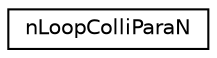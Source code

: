 digraph "Graphical Class Hierarchy"
{
  edge [fontname="Helvetica",fontsize="10",labelfontname="Helvetica",labelfontsize="10"];
  node [fontname="Helvetica",fontsize="10",shape=record];
  rankdir="LR";
  Node1 [label="nLoopColliParaN",height=0.2,width=0.4,color="black", fillcolor="white", style="filled",URL="$structnLoopColliParaN.html"];
}
